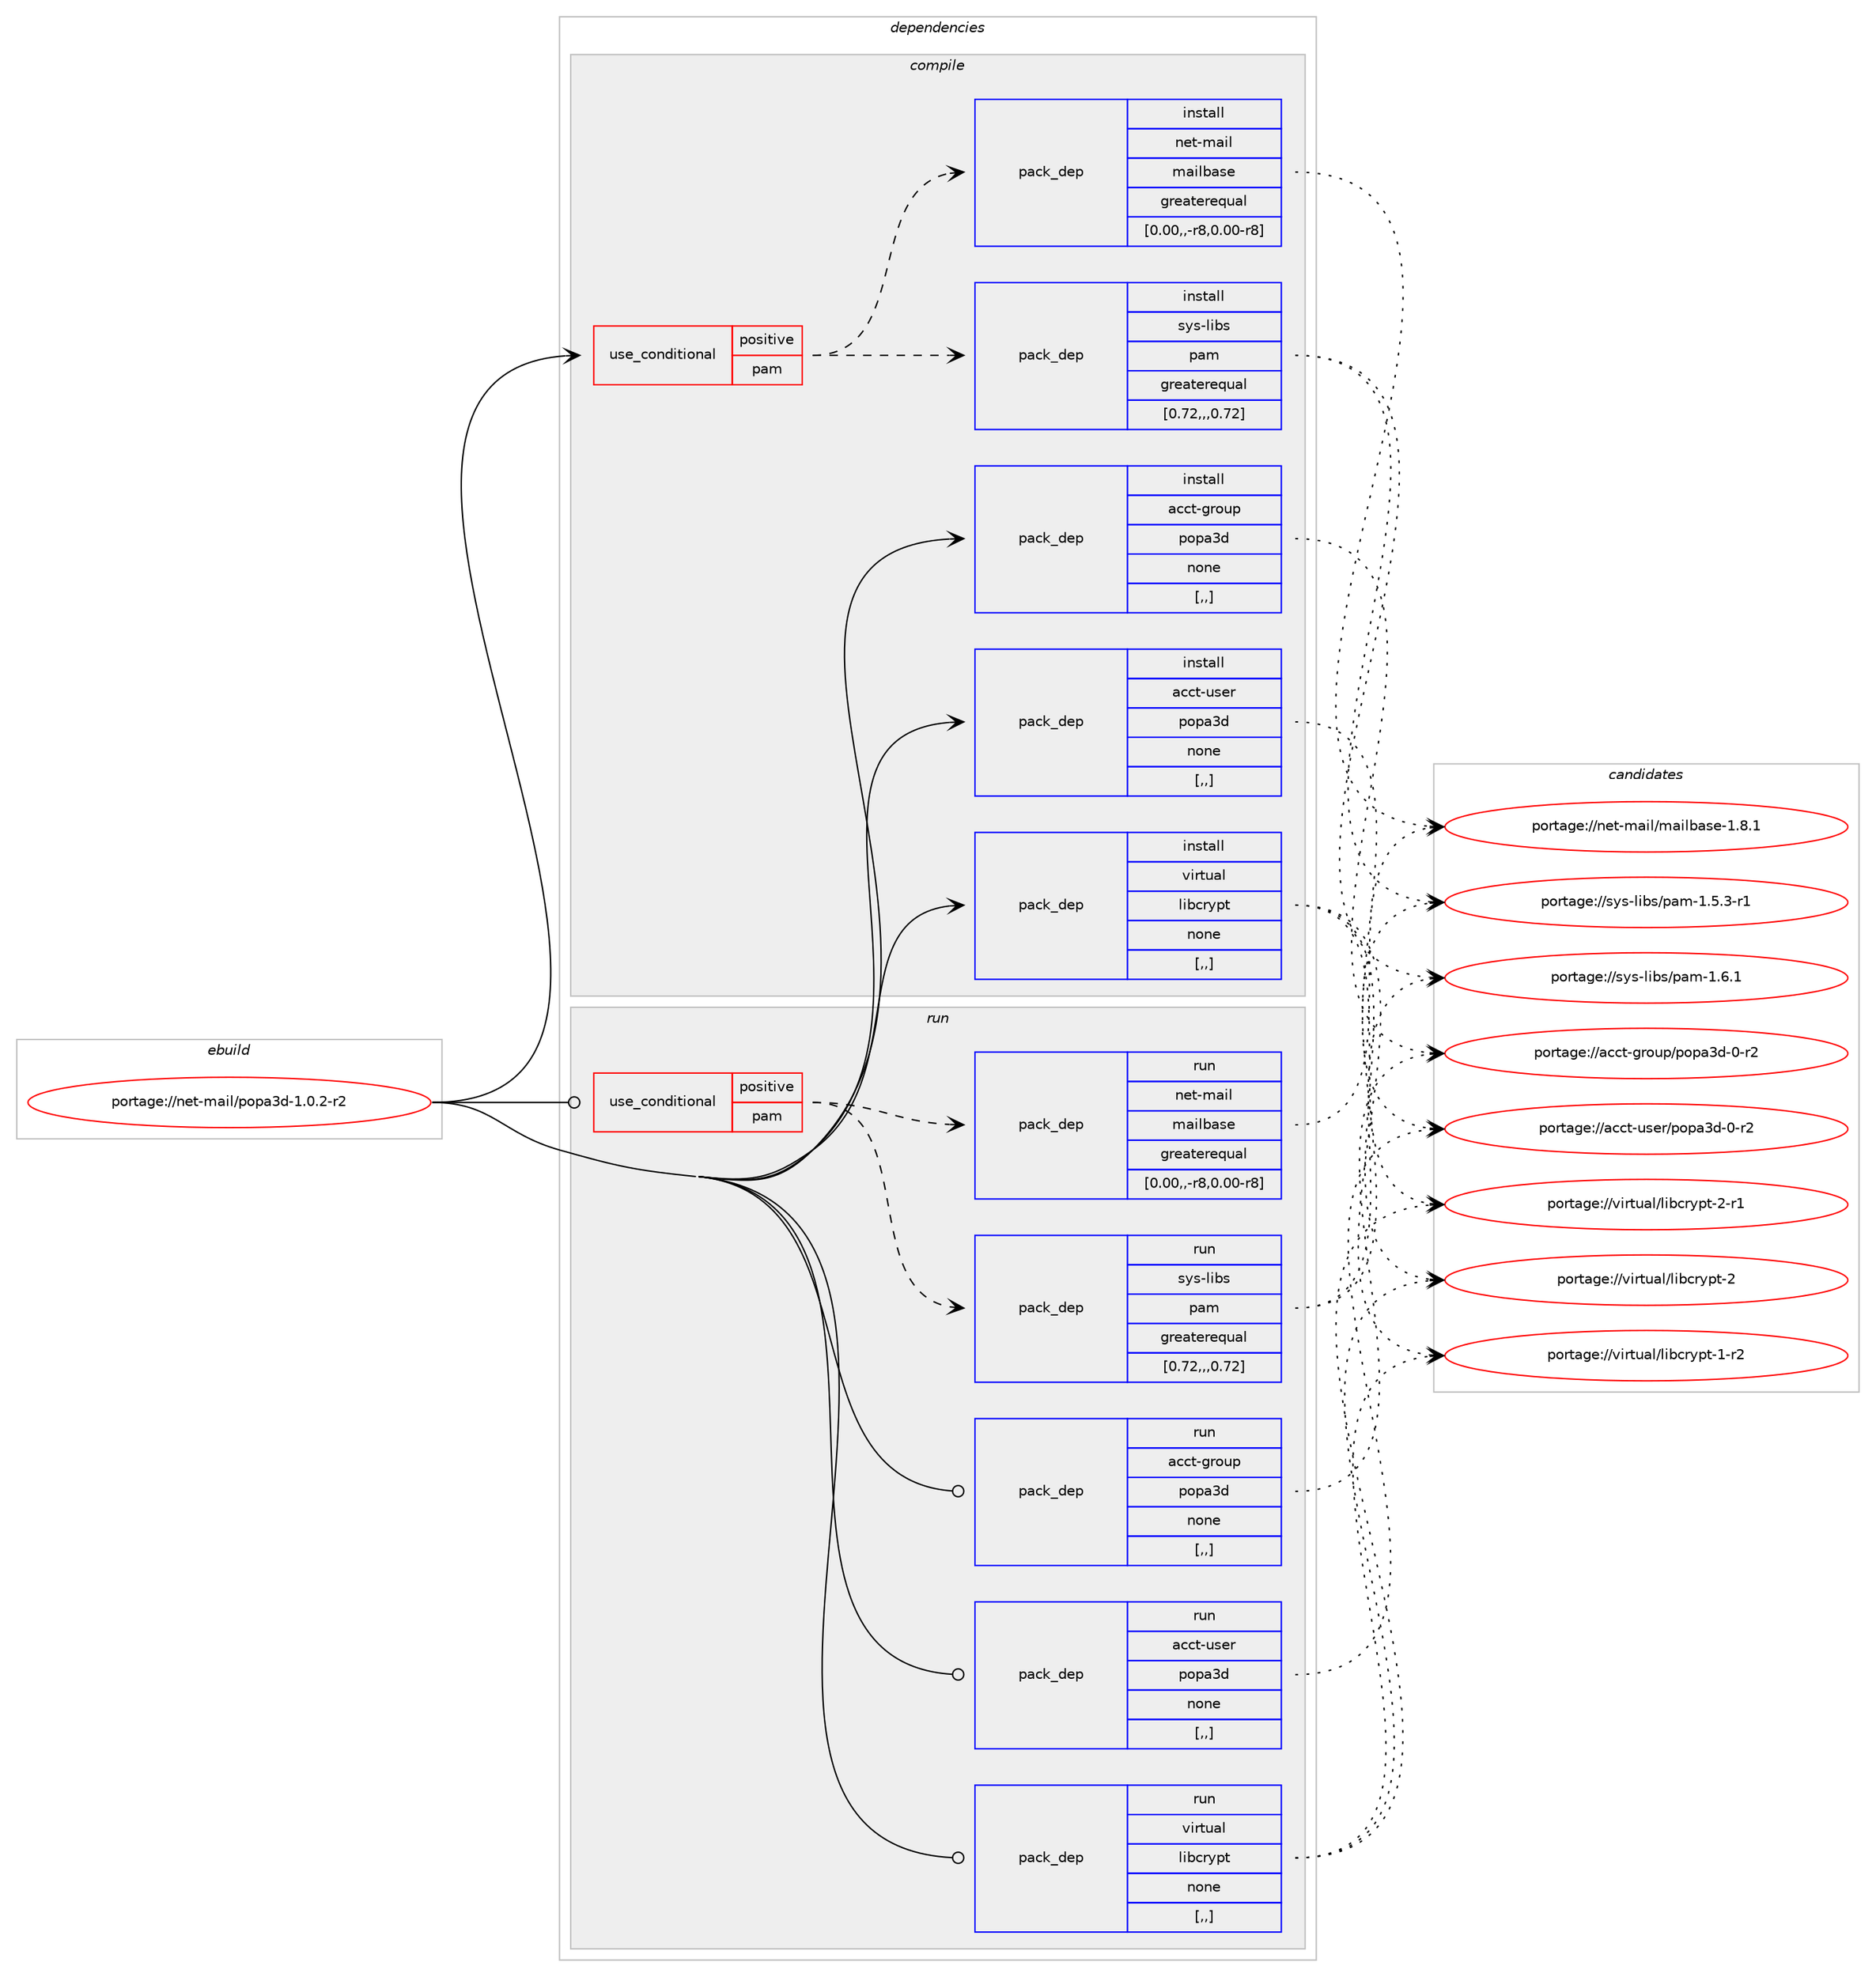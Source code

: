 digraph prolog {

# *************
# Graph options
# *************

newrank=true;
concentrate=true;
compound=true;
graph [rankdir=LR,fontname=Helvetica,fontsize=10,ranksep=1.5];#, ranksep=2.5, nodesep=0.2];
edge  [arrowhead=vee];
node  [fontname=Helvetica,fontsize=10];

# **********
# The ebuild
# **********

subgraph cluster_leftcol {
color=gray;
label=<<i>ebuild</i>>;
id [label="portage://net-mail/popa3d-1.0.2-r2", color=red, width=4, href="../net-mail/popa3d-1.0.2-r2.svg"];
}

# ****************
# The dependencies
# ****************

subgraph cluster_midcol {
color=gray;
label=<<i>dependencies</i>>;
subgraph cluster_compile {
fillcolor="#eeeeee";
style=filled;
label=<<i>compile</i>>;
subgraph cond229780 {
dependency876641 [label=<<TABLE BORDER="0" CELLBORDER="1" CELLSPACING="0" CELLPADDING="4"><TR><TD ROWSPAN="3" CELLPADDING="10">use_conditional</TD></TR><TR><TD>positive</TD></TR><TR><TD>pam</TD></TR></TABLE>>, shape=none, color=red];
subgraph pack640428 {
dependency876642 [label=<<TABLE BORDER="0" CELLBORDER="1" CELLSPACING="0" CELLPADDING="4" WIDTH="220"><TR><TD ROWSPAN="6" CELLPADDING="30">pack_dep</TD></TR><TR><TD WIDTH="110">install</TD></TR><TR><TD>sys-libs</TD></TR><TR><TD>pam</TD></TR><TR><TD>greaterequal</TD></TR><TR><TD>[0.72,,,0.72]</TD></TR></TABLE>>, shape=none, color=blue];
}
dependency876641:e -> dependency876642:w [weight=20,style="dashed",arrowhead="vee"];
subgraph pack640429 {
dependency876643 [label=<<TABLE BORDER="0" CELLBORDER="1" CELLSPACING="0" CELLPADDING="4" WIDTH="220"><TR><TD ROWSPAN="6" CELLPADDING="30">pack_dep</TD></TR><TR><TD WIDTH="110">install</TD></TR><TR><TD>net-mail</TD></TR><TR><TD>mailbase</TD></TR><TR><TD>greaterequal</TD></TR><TR><TD>[0.00,,-r8,0.00-r8]</TD></TR></TABLE>>, shape=none, color=blue];
}
dependency876641:e -> dependency876643:w [weight=20,style="dashed",arrowhead="vee"];
}
id:e -> dependency876641:w [weight=20,style="solid",arrowhead="vee"];
subgraph pack640430 {
dependency876644 [label=<<TABLE BORDER="0" CELLBORDER="1" CELLSPACING="0" CELLPADDING="4" WIDTH="220"><TR><TD ROWSPAN="6" CELLPADDING="30">pack_dep</TD></TR><TR><TD WIDTH="110">install</TD></TR><TR><TD>acct-group</TD></TR><TR><TD>popa3d</TD></TR><TR><TD>none</TD></TR><TR><TD>[,,]</TD></TR></TABLE>>, shape=none, color=blue];
}
id:e -> dependency876644:w [weight=20,style="solid",arrowhead="vee"];
subgraph pack640431 {
dependency876645 [label=<<TABLE BORDER="0" CELLBORDER="1" CELLSPACING="0" CELLPADDING="4" WIDTH="220"><TR><TD ROWSPAN="6" CELLPADDING="30">pack_dep</TD></TR><TR><TD WIDTH="110">install</TD></TR><TR><TD>acct-user</TD></TR><TR><TD>popa3d</TD></TR><TR><TD>none</TD></TR><TR><TD>[,,]</TD></TR></TABLE>>, shape=none, color=blue];
}
id:e -> dependency876645:w [weight=20,style="solid",arrowhead="vee"];
subgraph pack640432 {
dependency876646 [label=<<TABLE BORDER="0" CELLBORDER="1" CELLSPACING="0" CELLPADDING="4" WIDTH="220"><TR><TD ROWSPAN="6" CELLPADDING="30">pack_dep</TD></TR><TR><TD WIDTH="110">install</TD></TR><TR><TD>virtual</TD></TR><TR><TD>libcrypt</TD></TR><TR><TD>none</TD></TR><TR><TD>[,,]</TD></TR></TABLE>>, shape=none, color=blue];
}
id:e -> dependency876646:w [weight=20,style="solid",arrowhead="vee"];
}
subgraph cluster_compileandrun {
fillcolor="#eeeeee";
style=filled;
label=<<i>compile and run</i>>;
}
subgraph cluster_run {
fillcolor="#eeeeee";
style=filled;
label=<<i>run</i>>;
subgraph cond229781 {
dependency876647 [label=<<TABLE BORDER="0" CELLBORDER="1" CELLSPACING="0" CELLPADDING="4"><TR><TD ROWSPAN="3" CELLPADDING="10">use_conditional</TD></TR><TR><TD>positive</TD></TR><TR><TD>pam</TD></TR></TABLE>>, shape=none, color=red];
subgraph pack640433 {
dependency876648 [label=<<TABLE BORDER="0" CELLBORDER="1" CELLSPACING="0" CELLPADDING="4" WIDTH="220"><TR><TD ROWSPAN="6" CELLPADDING="30">pack_dep</TD></TR><TR><TD WIDTH="110">run</TD></TR><TR><TD>sys-libs</TD></TR><TR><TD>pam</TD></TR><TR><TD>greaterequal</TD></TR><TR><TD>[0.72,,,0.72]</TD></TR></TABLE>>, shape=none, color=blue];
}
dependency876647:e -> dependency876648:w [weight=20,style="dashed",arrowhead="vee"];
subgraph pack640434 {
dependency876649 [label=<<TABLE BORDER="0" CELLBORDER="1" CELLSPACING="0" CELLPADDING="4" WIDTH="220"><TR><TD ROWSPAN="6" CELLPADDING="30">pack_dep</TD></TR><TR><TD WIDTH="110">run</TD></TR><TR><TD>net-mail</TD></TR><TR><TD>mailbase</TD></TR><TR><TD>greaterequal</TD></TR><TR><TD>[0.00,,-r8,0.00-r8]</TD></TR></TABLE>>, shape=none, color=blue];
}
dependency876647:e -> dependency876649:w [weight=20,style="dashed",arrowhead="vee"];
}
id:e -> dependency876647:w [weight=20,style="solid",arrowhead="odot"];
subgraph pack640435 {
dependency876650 [label=<<TABLE BORDER="0" CELLBORDER="1" CELLSPACING="0" CELLPADDING="4" WIDTH="220"><TR><TD ROWSPAN="6" CELLPADDING="30">pack_dep</TD></TR><TR><TD WIDTH="110">run</TD></TR><TR><TD>acct-group</TD></TR><TR><TD>popa3d</TD></TR><TR><TD>none</TD></TR><TR><TD>[,,]</TD></TR></TABLE>>, shape=none, color=blue];
}
id:e -> dependency876650:w [weight=20,style="solid",arrowhead="odot"];
subgraph pack640436 {
dependency876651 [label=<<TABLE BORDER="0" CELLBORDER="1" CELLSPACING="0" CELLPADDING="4" WIDTH="220"><TR><TD ROWSPAN="6" CELLPADDING="30">pack_dep</TD></TR><TR><TD WIDTH="110">run</TD></TR><TR><TD>acct-user</TD></TR><TR><TD>popa3d</TD></TR><TR><TD>none</TD></TR><TR><TD>[,,]</TD></TR></TABLE>>, shape=none, color=blue];
}
id:e -> dependency876651:w [weight=20,style="solid",arrowhead="odot"];
subgraph pack640437 {
dependency876652 [label=<<TABLE BORDER="0" CELLBORDER="1" CELLSPACING="0" CELLPADDING="4" WIDTH="220"><TR><TD ROWSPAN="6" CELLPADDING="30">pack_dep</TD></TR><TR><TD WIDTH="110">run</TD></TR><TR><TD>virtual</TD></TR><TR><TD>libcrypt</TD></TR><TR><TD>none</TD></TR><TR><TD>[,,]</TD></TR></TABLE>>, shape=none, color=blue];
}
id:e -> dependency876652:w [weight=20,style="solid",arrowhead="odot"];
}
}

# **************
# The candidates
# **************

subgraph cluster_choices {
rank=same;
color=gray;
label=<<i>candidates</i>>;

subgraph choice640428 {
color=black;
nodesep=1;
choice11512111545108105981154711297109454946544649 [label="portage://sys-libs/pam-1.6.1", color=red, width=4,href="../sys-libs/pam-1.6.1.svg"];
choice115121115451081059811547112971094549465346514511449 [label="portage://sys-libs/pam-1.5.3-r1", color=red, width=4,href="../sys-libs/pam-1.5.3-r1.svg"];
dependency876642:e -> choice11512111545108105981154711297109454946544649:w [style=dotted,weight="100"];
dependency876642:e -> choice115121115451081059811547112971094549465346514511449:w [style=dotted,weight="100"];
}
subgraph choice640429 {
color=black;
nodesep=1;
choice110101116451099710510847109971051089897115101454946564649 [label="portage://net-mail/mailbase-1.8.1", color=red, width=4,href="../net-mail/mailbase-1.8.1.svg"];
dependency876643:e -> choice110101116451099710510847109971051089897115101454946564649:w [style=dotted,weight="100"];
}
subgraph choice640430 {
color=black;
nodesep=1;
choice9799991164510311411111711247112111112975110045484511450 [label="portage://acct-group/popa3d-0-r2", color=red, width=4,href="../acct-group/popa3d-0-r2.svg"];
dependency876644:e -> choice9799991164510311411111711247112111112975110045484511450:w [style=dotted,weight="100"];
}
subgraph choice640431 {
color=black;
nodesep=1;
choice9799991164511711510111447112111112975110045484511450 [label="portage://acct-user/popa3d-0-r2", color=red, width=4,href="../acct-user/popa3d-0-r2.svg"];
dependency876645:e -> choice9799991164511711510111447112111112975110045484511450:w [style=dotted,weight="100"];
}
subgraph choice640432 {
color=black;
nodesep=1;
choice1181051141161179710847108105989911412111211645504511449 [label="portage://virtual/libcrypt-2-r1", color=red, width=4,href="../virtual/libcrypt-2-r1.svg"];
choice118105114116117971084710810598991141211121164550 [label="portage://virtual/libcrypt-2", color=red, width=4,href="../virtual/libcrypt-2.svg"];
choice1181051141161179710847108105989911412111211645494511450 [label="portage://virtual/libcrypt-1-r2", color=red, width=4,href="../virtual/libcrypt-1-r2.svg"];
dependency876646:e -> choice1181051141161179710847108105989911412111211645504511449:w [style=dotted,weight="100"];
dependency876646:e -> choice118105114116117971084710810598991141211121164550:w [style=dotted,weight="100"];
dependency876646:e -> choice1181051141161179710847108105989911412111211645494511450:w [style=dotted,weight="100"];
}
subgraph choice640433 {
color=black;
nodesep=1;
choice11512111545108105981154711297109454946544649 [label="portage://sys-libs/pam-1.6.1", color=red, width=4,href="../sys-libs/pam-1.6.1.svg"];
choice115121115451081059811547112971094549465346514511449 [label="portage://sys-libs/pam-1.5.3-r1", color=red, width=4,href="../sys-libs/pam-1.5.3-r1.svg"];
dependency876648:e -> choice11512111545108105981154711297109454946544649:w [style=dotted,weight="100"];
dependency876648:e -> choice115121115451081059811547112971094549465346514511449:w [style=dotted,weight="100"];
}
subgraph choice640434 {
color=black;
nodesep=1;
choice110101116451099710510847109971051089897115101454946564649 [label="portage://net-mail/mailbase-1.8.1", color=red, width=4,href="../net-mail/mailbase-1.8.1.svg"];
dependency876649:e -> choice110101116451099710510847109971051089897115101454946564649:w [style=dotted,weight="100"];
}
subgraph choice640435 {
color=black;
nodesep=1;
choice9799991164510311411111711247112111112975110045484511450 [label="portage://acct-group/popa3d-0-r2", color=red, width=4,href="../acct-group/popa3d-0-r2.svg"];
dependency876650:e -> choice9799991164510311411111711247112111112975110045484511450:w [style=dotted,weight="100"];
}
subgraph choice640436 {
color=black;
nodesep=1;
choice9799991164511711510111447112111112975110045484511450 [label="portage://acct-user/popa3d-0-r2", color=red, width=4,href="../acct-user/popa3d-0-r2.svg"];
dependency876651:e -> choice9799991164511711510111447112111112975110045484511450:w [style=dotted,weight="100"];
}
subgraph choice640437 {
color=black;
nodesep=1;
choice1181051141161179710847108105989911412111211645504511449 [label="portage://virtual/libcrypt-2-r1", color=red, width=4,href="../virtual/libcrypt-2-r1.svg"];
choice118105114116117971084710810598991141211121164550 [label="portage://virtual/libcrypt-2", color=red, width=4,href="../virtual/libcrypt-2.svg"];
choice1181051141161179710847108105989911412111211645494511450 [label="portage://virtual/libcrypt-1-r2", color=red, width=4,href="../virtual/libcrypt-1-r2.svg"];
dependency876652:e -> choice1181051141161179710847108105989911412111211645504511449:w [style=dotted,weight="100"];
dependency876652:e -> choice118105114116117971084710810598991141211121164550:w [style=dotted,weight="100"];
dependency876652:e -> choice1181051141161179710847108105989911412111211645494511450:w [style=dotted,weight="100"];
}
}

}
